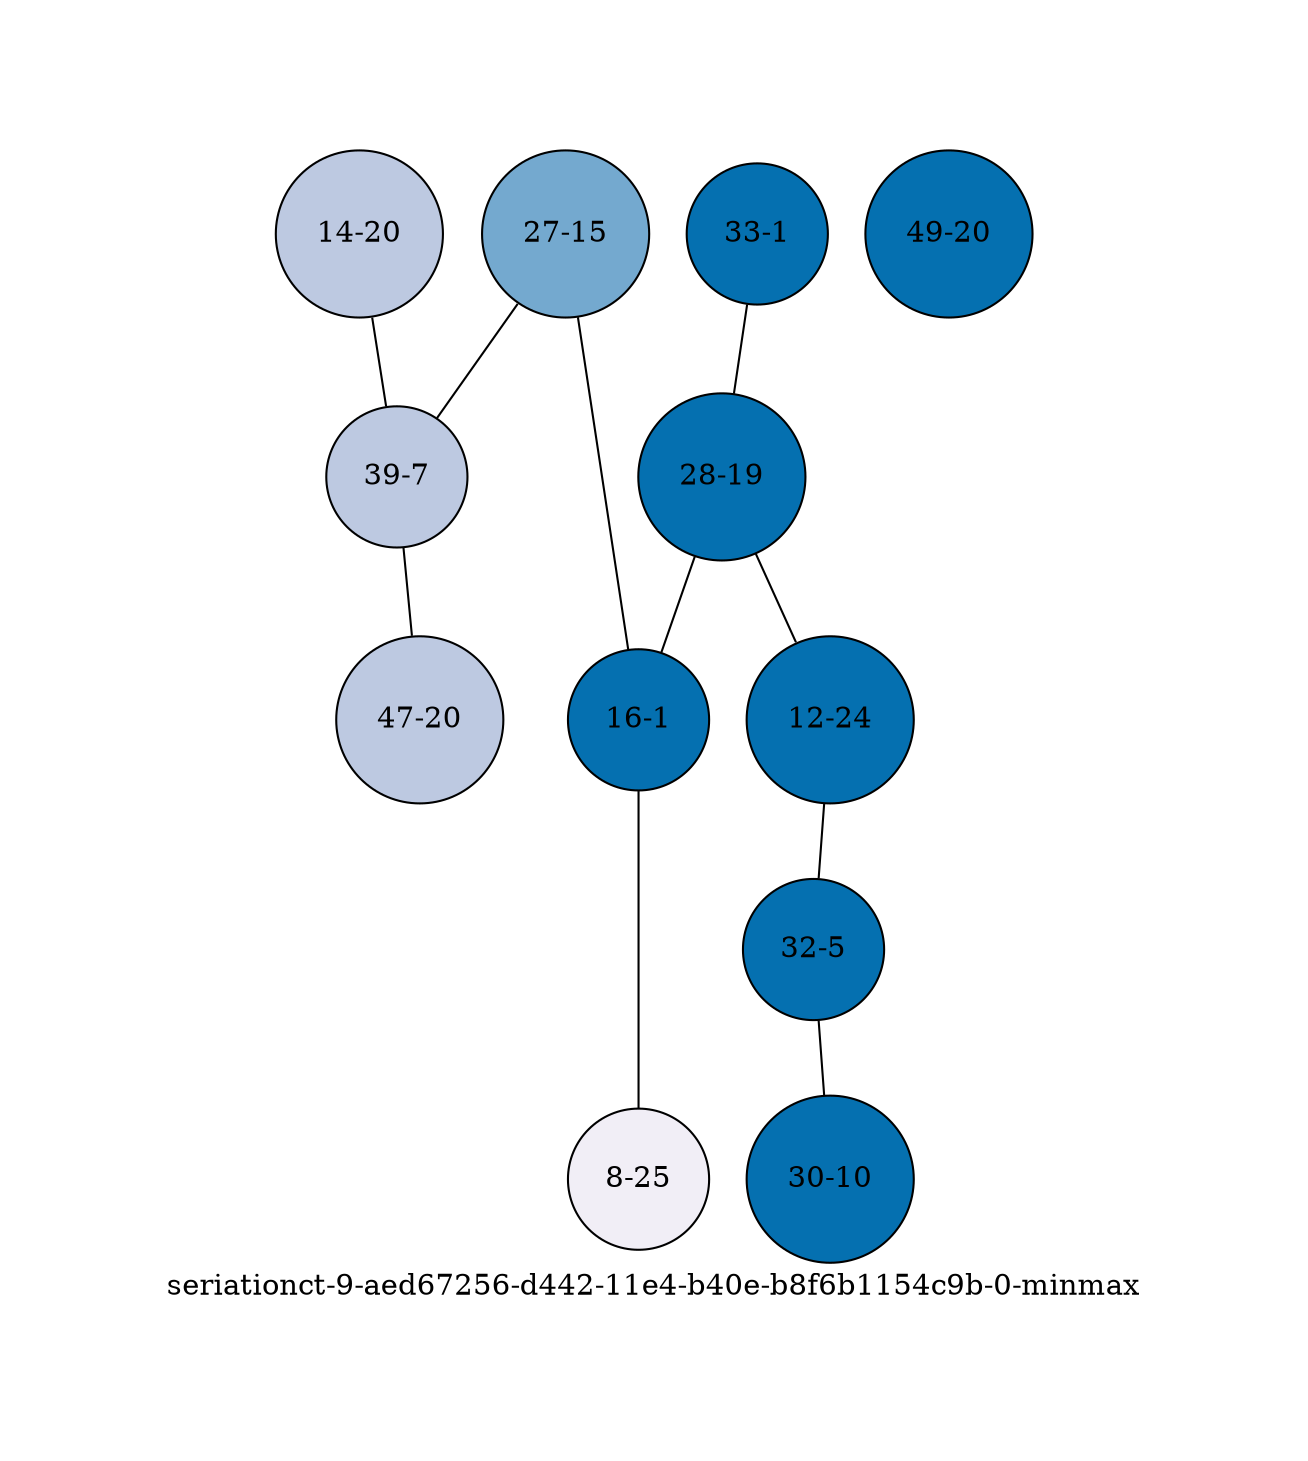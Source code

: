 strict graph "seriationct-9-aed67256-d442-11e4-b40e-b8f6b1154c9b-0-minmax" {
labelloc=b;
ratio=auto;
pad="1.0";
label="seriationct-9-aed67256-d442-11e4-b40e-b8f6b1154c9b-0-minmax";
node [width="0.3", shape=circle, height="0.3", style=filled, label=""];
0 [xCoordinate="1.0", appears_in_slice=1, yCoordinate="33.0", colorscheme=pubu4, short_label="33-1", label="33-1", fillcolor=4, id=0, size="502.866215406"];
1 [xCoordinate="15.0", appears_in_slice=2, yCoordinate="27.0", colorscheme=pubu4, short_label="27-15", label="27-15", fillcolor=3, id=1, size="275.135478293"];
2 [xCoordinate="19.0", appears_in_slice=1, yCoordinate="28.0", colorscheme=pubu4, short_label="28-19", label="28-19", fillcolor=4, id=2, size="317.98913818"];
3 [xCoordinate="24.0", appears_in_slice=1, yCoordinate="12.0", colorscheme=pubu4, short_label="12-24", label="12-24", fillcolor=4, id=3, size="1095.99083188"];
4 [xCoordinate="20.0", appears_in_slice=3, yCoordinate="14.0", colorscheme=pubu4, short_label="14-20", label="14-20", fillcolor=2, id=8, size="449.355675719"];
5 [xCoordinate="7.0", appears_in_slice=3, yCoordinate="39.0", colorscheme=pubu4, short_label="39-7", label="39-7", fillcolor=2, id=5, size="449.355675719"];
6 [xCoordinate="5.0", appears_in_slice=1, yCoordinate="32.0", colorscheme=pubu4, short_label="32-5", label="32-5", fillcolor=4, id=6, size="820.855353586"];
7 [xCoordinate="10.0", appears_in_slice=1, yCoordinate="30.0", colorscheme=pubu4, short_label="30-10", label="30-10", fillcolor=4, id=7, size="317.98913818"];
8 [xCoordinate="1.0", appears_in_slice=1, yCoordinate="16.0", colorscheme=pubu4, short_label="16-1", label="16-1", fillcolor=4, id=4, size="502.866215406"];
9 [xCoordinate="25.0", appears_in_slice=4, yCoordinate="8.0", colorscheme=pubu4, short_label="8-25", label="8-25", fillcolor=1, id=9, size="315.374386505"];
10 [xCoordinate="20.0", appears_in_slice=3, yCoordinate="47.0", colorscheme=pubu4, short_label="47-20", label="47-20", fillcolor=2, id=10, size="449.355675719"];
11 [xCoordinate="20.0", appears_in_slice=1, yCoordinate="49.0", colorscheme=pubu4, short_label="49-20", label="49-20", fillcolor=4, id=11, size="502.866215406"];
0 -- 2  [inverseweight="6.121740459", weight="0.163352237276"];
1 -- 8  [inverseweight="5.18679520412", weight="0.192797278598"];
1 -- 5  [inverseweight="5.18103083956", weight="0.193011782977"];
2 -- 8  [inverseweight="6.82300192803", weight="0.146563053997"];
2 -- 3  [inverseweight="6.95026234019", weight="0.143879461099"];
3 -- 6  [inverseweight="3.6972435536", weight="0.270471767819"];
4 -- 5  [inverseweight="7.98449554558", weight="0.12524272752"];
5 -- 10  [inverseweight="18.3988485466", weight="0.0543512273319"];
6 -- 7  [inverseweight="3.02728498365", weight="0.330328992943"];
8 -- 9  [inverseweight="4.36521560395", weight="0.229083759138"];
}
